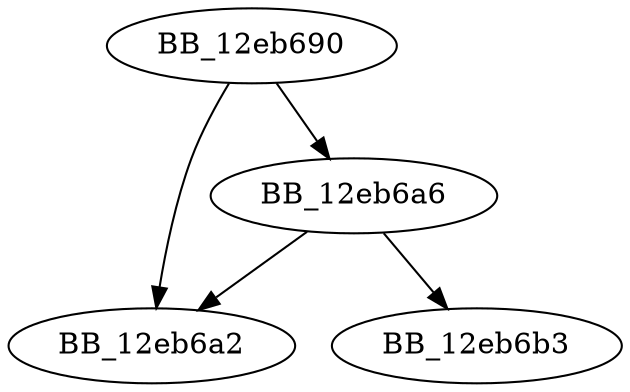 DiGraph __ValidateImageBase{
BB_12eb690->BB_12eb6a2
BB_12eb690->BB_12eb6a6
BB_12eb6a6->BB_12eb6a2
BB_12eb6a6->BB_12eb6b3
}
